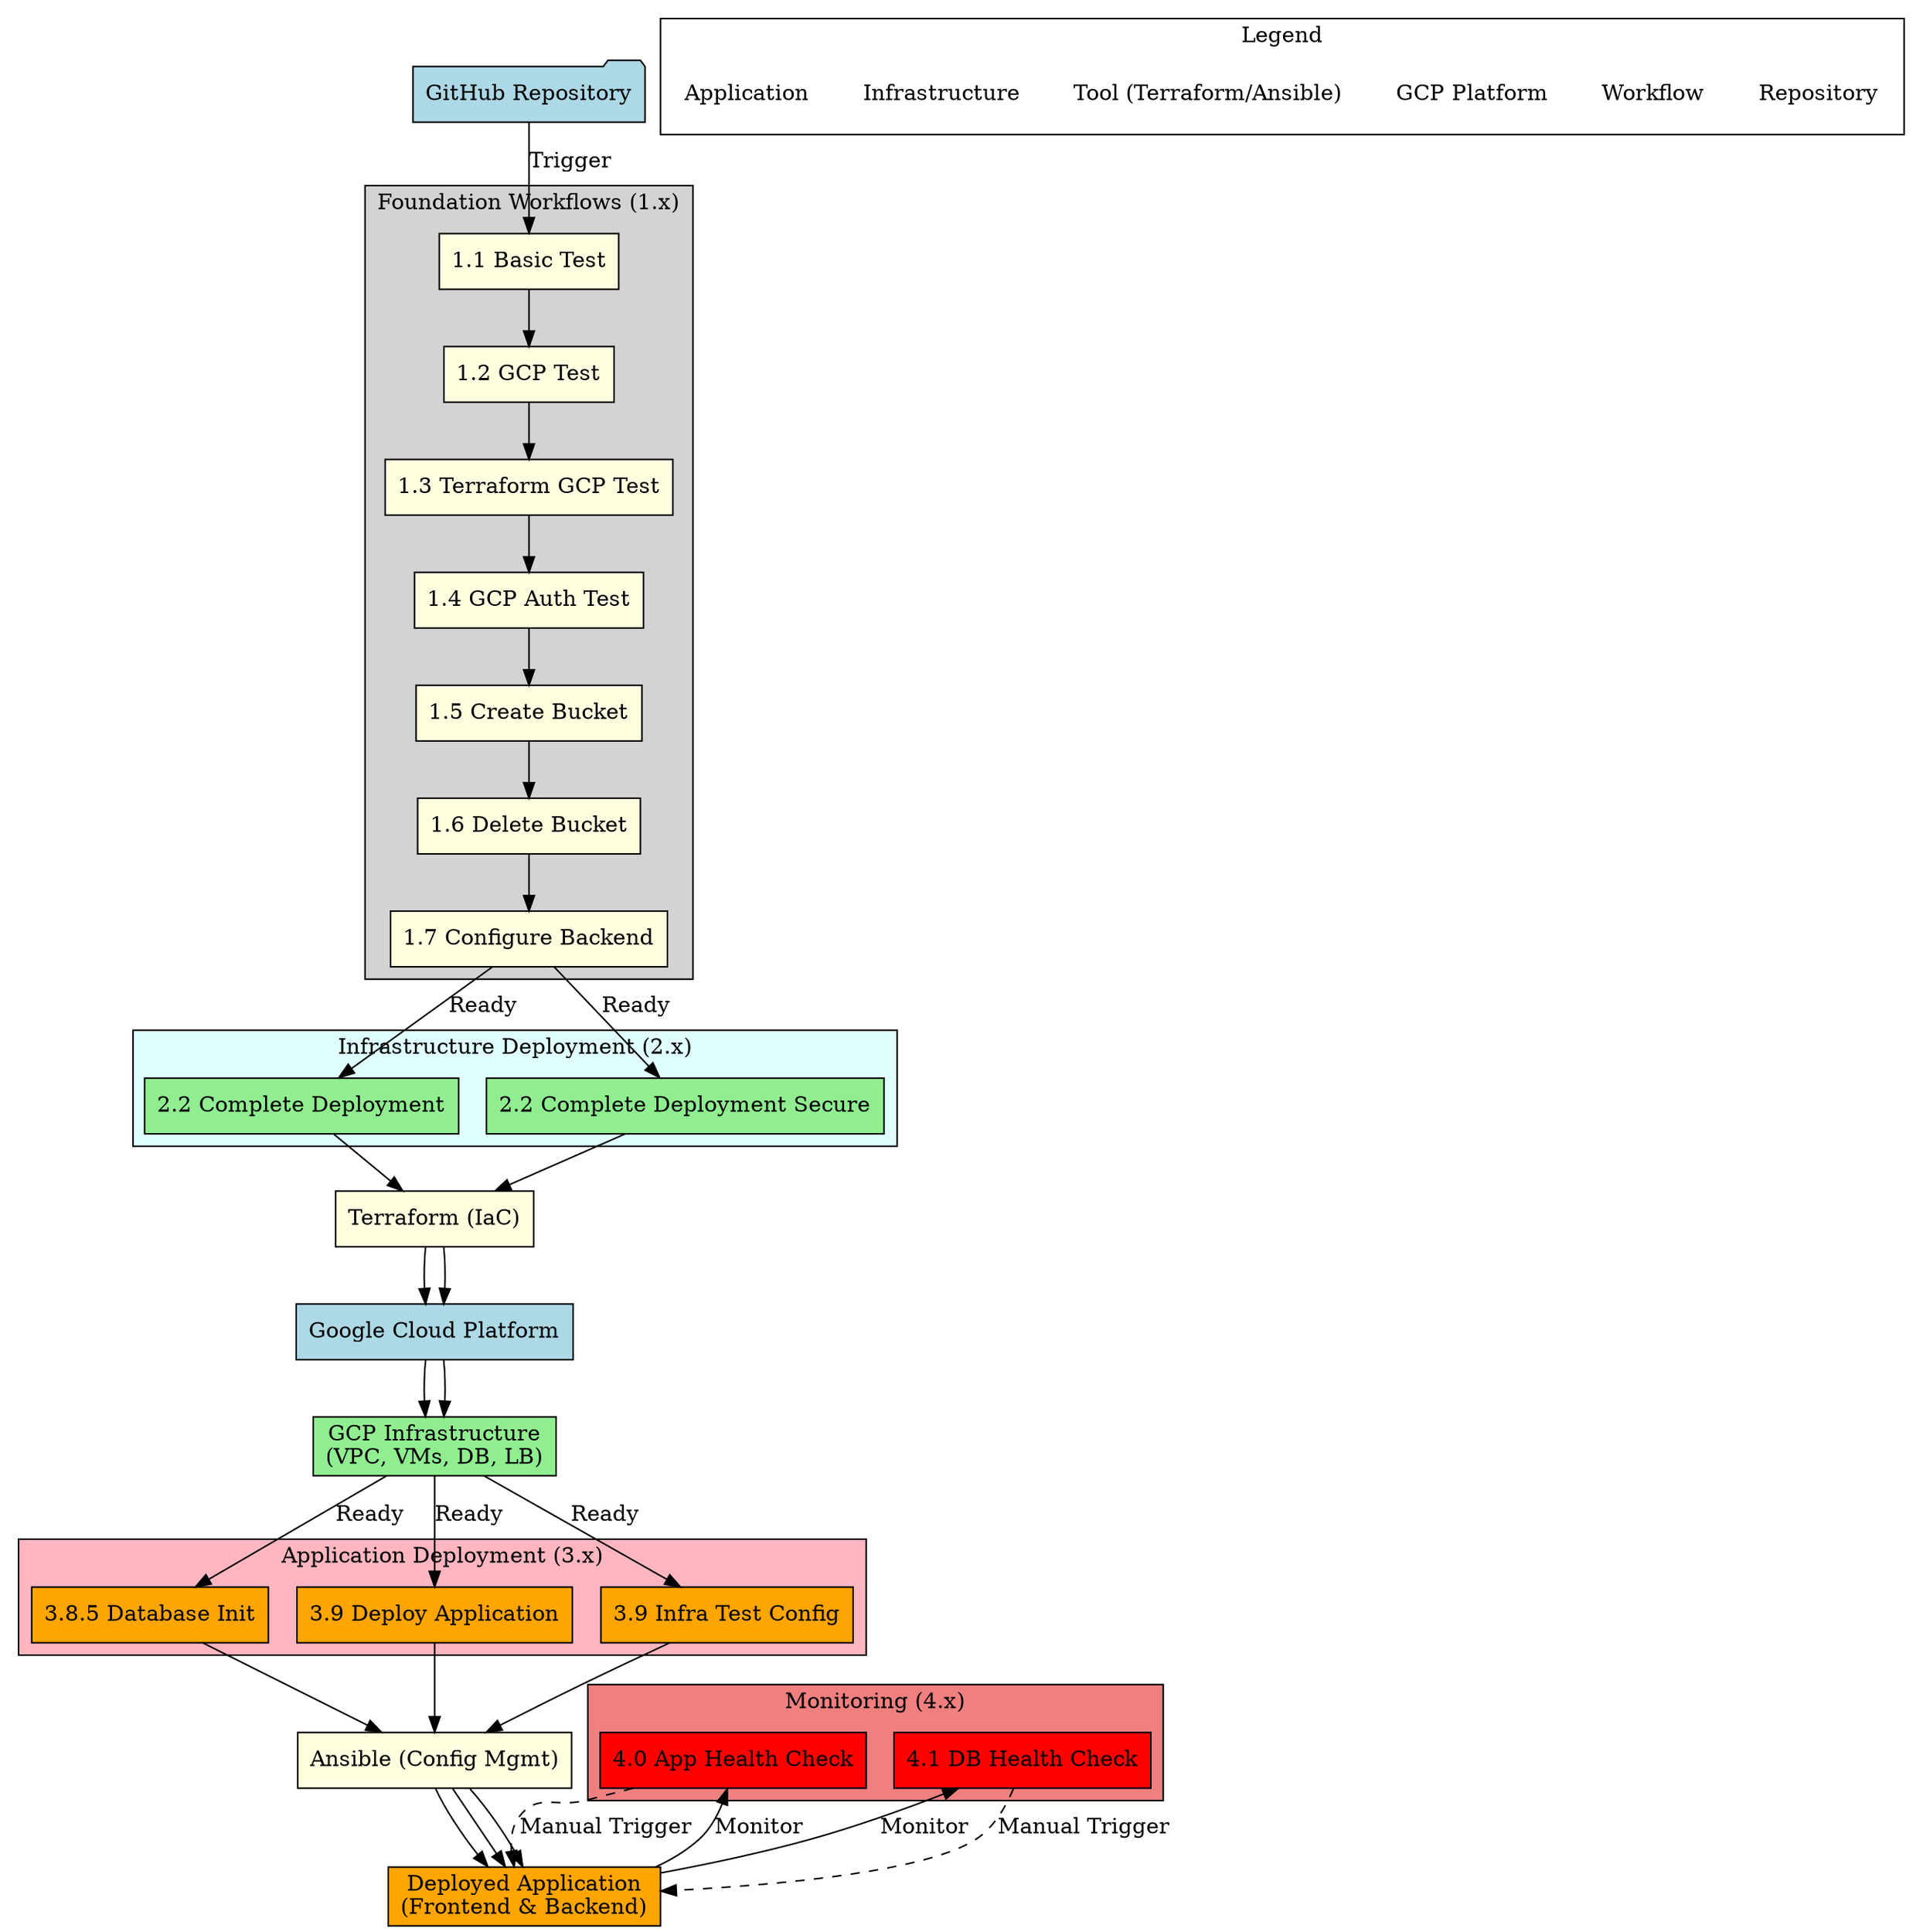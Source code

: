 digraph G {
    rankdir=TB;
    node [shape=box, style=filled, fillcolor=white];
    
    // GitHub Repository
    repo [label="GitHub Repository", shape=folder, fillcolor=lightblue];
    
    // Foundation Workflows (1.x)
    subgraph cluster_foundation {
        label="Foundation Workflows (1.x)";
        style=filled;
        fillcolor=lightgray;
        
        f11 [label="1.1 Basic Test", fillcolor=lightyellow];
        f12 [label="1.2 GCP Test", fillcolor=lightyellow];
        f13 [label="1.3 Terraform GCP Test", fillcolor=lightyellow];
        f14 [label="1.4 GCP Auth Test", fillcolor=lightyellow];
        f15 [label="1.5 Create Bucket", fillcolor=lightyellow];
        f16 [label="1.6 Delete Bucket", fillcolor=lightyellow];
        f17 [label="1.7 Configure Backend", fillcolor=lightyellow];
    }
    
    // Infrastructure Deployment (2.x)
    subgraph cluster_infra {
        label="Infrastructure Deployment (2.x)";
        style=filled;
        fillcolor=lightcyan;
        
        i22a [label="2.2 Complete Deployment", fillcolor=lightgreen];
        i22b [label="2.2 Complete Deployment Secure", fillcolor=lightgreen];
    }
    
    // Application Deployment (3.x)
    subgraph cluster_app {
        label="Application Deployment (3.x)";
        style=filled;
        fillcolor=lightpink;
        
        a385 [label="3.8.5 Database Init", fillcolor=orange];
        a39a [label="3.9 Deploy Application", fillcolor=orange];
        a39b [label="3.9 Infra Test Config", fillcolor=orange];
    }
    
    // Monitoring (4.x)
    subgraph cluster_monitor {
        label="Monitoring (4.x)";
        style=filled;
        fillcolor=lightcoral;
        
        m40 [label="4.0 App Health Check", fillcolor=red];
        m41 [label="4.1 DB Health Check", fillcolor=red];
    }
    
    // GCP
    gcp [label="Google Cloud Platform", shape=cloud, fillcolor=lightblue];
    
    // Terraform
    terraform [label="Terraform (IaC)", fillcolor=lightyellow];
    
    // Ansible
    ansible [label="Ansible (Config Mgmt)", fillcolor=lightyellow];
    
    // Infrastructure Components
    infra [label="GCP Infrastructure\n(VPC, VMs, DB, LB)", fillcolor=lightgreen];
    
    // Application
    app [label="Deployed Application\n(Frontend & Backend)", fillcolor=orange];
    
    // Connections
    repo -> f11 [label="Trigger"];
    f11 -> f12 -> f13 -> f14 -> f15 -> f16 -> f17;
    f17 -> i22a [label="Ready"];
    f17 -> i22b [label="Ready"];
    i22a -> terraform -> gcp -> infra;
    i22b -> terraform -> gcp -> infra;
    infra -> a385 [label="Ready"];
    infra -> a39a [label="Ready"];
    infra -> a39b [label="Ready"];
    a385 -> ansible -> app;
    a39a -> ansible -> app;
    a39b -> ansible -> app;
    app -> m40 [label="Monitor"];
    app -> m41 [label="Monitor"];
    
    // Manual triggers
    m40 -> app [style=dashed, label="Manual Trigger"];
    m41 -> app [style=dashed, label="Manual Trigger"];
    
    // Legend
    subgraph cluster_legend {
        label="Legend";
        style=solid;
        legend_repo [shape=plaintext, label="Repository"];
        legend_workflow [shape=plaintext, label="Workflow"];
        legend_gcp [shape=plaintext, label="GCP Platform"];
        legend_tool [shape=plaintext, label="Tool (Terraform/Ansible)"];
        legend_infra [shape=plaintext, label="Infrastructure"];
        legend_app [shape=plaintext, label="Application"];
    }
}